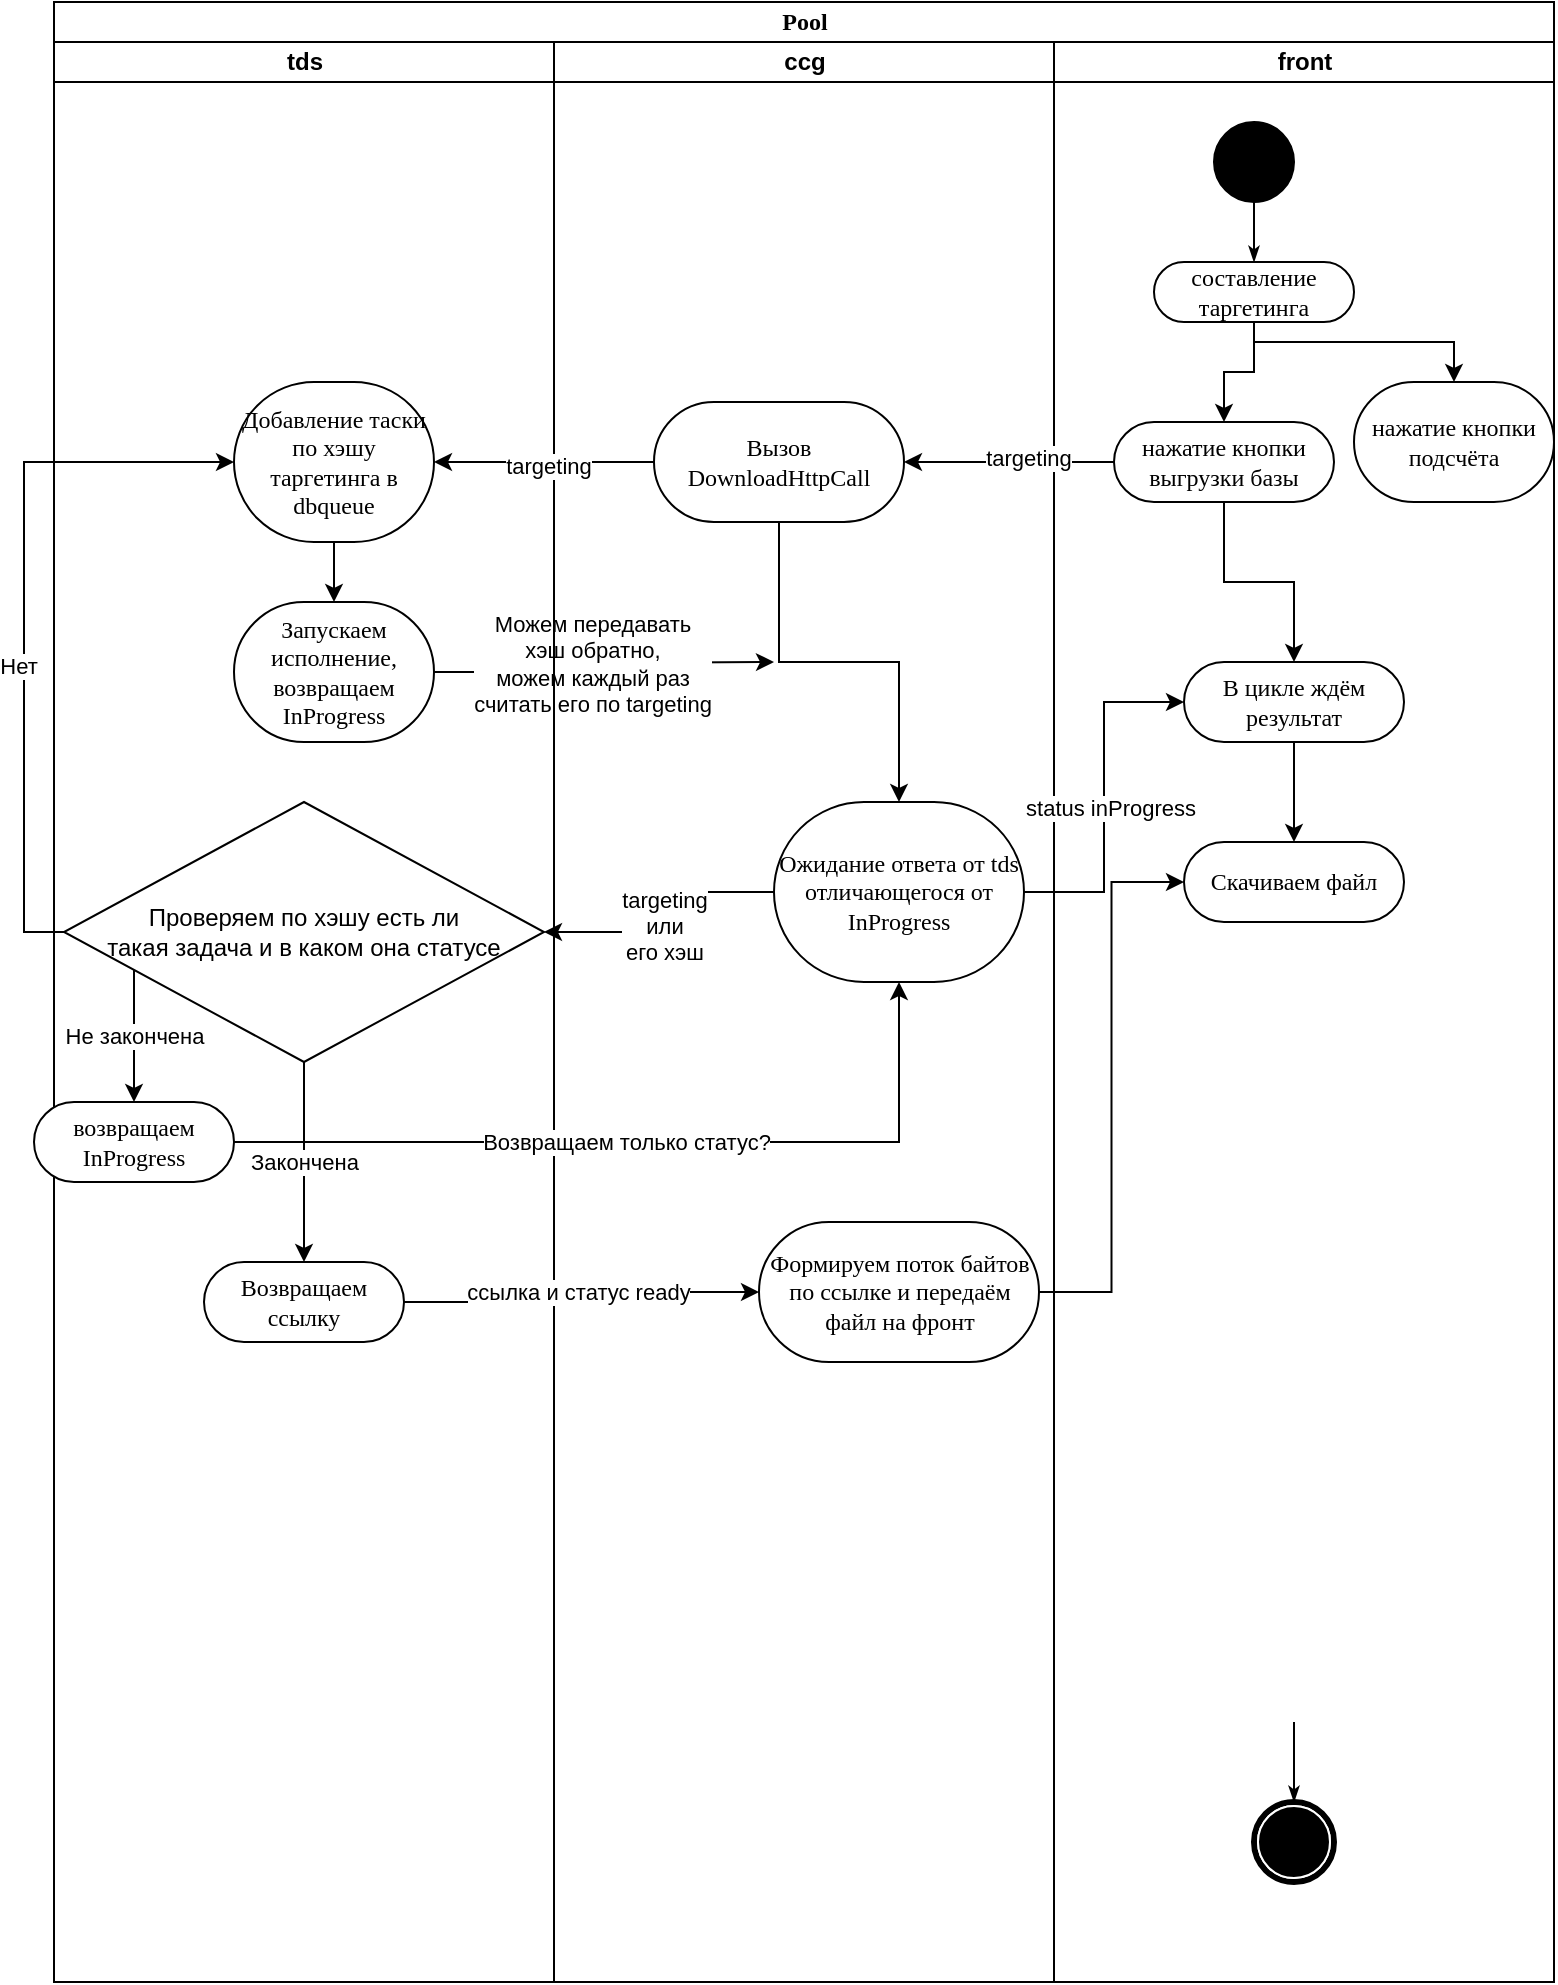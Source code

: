 <mxfile version="21.6.1" type="github">
  <diagram name="Page-1" id="0783ab3e-0a74-02c8-0abd-f7b4e66b4bec">
    <mxGraphModel dx="954" dy="648" grid="1" gridSize="10" guides="1" tooltips="1" connect="1" arrows="1" fold="1" page="1" pageScale="1" pageWidth="850" pageHeight="1100" background="none" math="0" shadow="0">
      <root>
        <mxCell id="0" />
        <mxCell id="1" parent="0" />
        <mxCell id="1c1d494c118603dd-1" value="Pool" style="swimlane;html=1;childLayout=stackLayout;startSize=20;rounded=0;shadow=0;comic=0;labelBackgroundColor=none;strokeWidth=1;fontFamily=Verdana;fontSize=12;align=center;" parent="1" vertex="1">
          <mxGeometry x="40" y="20" width="750" height="990" as="geometry" />
        </mxCell>
        <mxCell id="1c1d494c118603dd-2" value="tds" style="swimlane;html=1;startSize=20;" parent="1c1d494c118603dd-1" vertex="1">
          <mxGeometry y="20" width="250" height="970" as="geometry" />
        </mxCell>
        <mxCell id="6uSrrES1s6cpqb1a070g-57" style="edgeStyle=orthogonalEdgeStyle;rounded=0;orthogonalLoop=1;jettySize=auto;html=1;" edge="1" parent="1c1d494c118603dd-2" source="1c1d494c118603dd-6" target="1c1d494c118603dd-7">
          <mxGeometry relative="1" as="geometry" />
        </mxCell>
        <mxCell id="1c1d494c118603dd-6" value="Добавление таски по хэшу таргетинга в dbqueue" style="rounded=1;whiteSpace=wrap;html=1;shadow=0;comic=0;labelBackgroundColor=none;strokeWidth=1;fontFamily=Verdana;fontSize=12;align=center;arcSize=50;" parent="1c1d494c118603dd-2" vertex="1">
          <mxGeometry x="90" y="170" width="100" height="80" as="geometry" />
        </mxCell>
        <mxCell id="6uSrrES1s6cpqb1a070g-72" style="edgeStyle=orthogonalEdgeStyle;rounded=0;orthogonalLoop=1;jettySize=auto;html=1;exitX=1;exitY=0.5;exitDx=0;exitDy=0;" edge="1" parent="1c1d494c118603dd-2" source="1c1d494c118603dd-7">
          <mxGeometry relative="1" as="geometry">
            <mxPoint x="360" y="310" as="targetPoint" />
          </mxGeometry>
        </mxCell>
        <mxCell id="6uSrrES1s6cpqb1a070g-73" value="Можем передавать &lt;br&gt;хэш обратно, &lt;br&gt;можем каждый раз &lt;br&gt;считать его по targeting" style="edgeLabel;html=1;align=center;verticalAlign=middle;resizable=0;points=[];" vertex="1" connectable="0" parent="6uSrrES1s6cpqb1a070g-72">
          <mxGeometry x="0.214" y="-1" relative="1" as="geometry">
            <mxPoint x="-23" y="-1" as="offset" />
          </mxGeometry>
        </mxCell>
        <mxCell id="1c1d494c118603dd-7" value="Запускаем исполнение,&lt;br&gt;возвращаем InProgress" style="rounded=1;whiteSpace=wrap;html=1;shadow=0;comic=0;labelBackgroundColor=none;strokeWidth=1;fontFamily=Verdana;fontSize=12;align=center;arcSize=50;" parent="1c1d494c118603dd-2" vertex="1">
          <mxGeometry x="90" y="280" width="100" height="70" as="geometry" />
        </mxCell>
        <mxCell id="6uSrrES1s6cpqb1a070g-63" style="edgeStyle=orthogonalEdgeStyle;rounded=0;orthogonalLoop=1;jettySize=auto;html=1;exitX=0;exitY=0.5;exitDx=0;exitDy=0;entryX=0;entryY=0.5;entryDx=0;entryDy=0;" edge="1" parent="1c1d494c118603dd-2" source="6uSrrES1s6cpqb1a070g-60" target="1c1d494c118603dd-6">
          <mxGeometry relative="1" as="geometry">
            <mxPoint x="15" y="440" as="sourcePoint" />
            <mxPoint x="-20" y="190" as="targetPoint" />
          </mxGeometry>
        </mxCell>
        <mxCell id="6uSrrES1s6cpqb1a070g-64" value="Нет" style="edgeLabel;html=1;align=center;verticalAlign=middle;resizable=0;points=[];" vertex="1" connectable="0" parent="6uSrrES1s6cpqb1a070g-63">
          <mxGeometry x="-0.15" y="3" relative="1" as="geometry">
            <mxPoint as="offset" />
          </mxGeometry>
        </mxCell>
        <mxCell id="6uSrrES1s6cpqb1a070g-66" value="Не закончена" style="edgeStyle=orthogonalEdgeStyle;rounded=0;orthogonalLoop=1;jettySize=auto;html=1;entryX=0.5;entryY=0;entryDx=0;entryDy=0;" edge="1" parent="1c1d494c118603dd-2" source="6uSrrES1s6cpqb1a070g-60" target="6uSrrES1s6cpqb1a070g-65">
          <mxGeometry relative="1" as="geometry">
            <Array as="points">
              <mxPoint x="40" y="500" />
              <mxPoint x="40" y="500" />
            </Array>
          </mxGeometry>
        </mxCell>
        <mxCell id="6uSrrES1s6cpqb1a070g-70" value="Закончена" style="edgeStyle=orthogonalEdgeStyle;rounded=0;orthogonalLoop=1;jettySize=auto;html=1;entryX=0.5;entryY=0;entryDx=0;entryDy=0;" edge="1" parent="1c1d494c118603dd-2" source="6uSrrES1s6cpqb1a070g-60" target="6uSrrES1s6cpqb1a070g-69">
          <mxGeometry relative="1" as="geometry" />
        </mxCell>
        <mxCell id="6uSrrES1s6cpqb1a070g-60" value="Проверяем по хэшу есть ли &lt;br&gt;такая задача и в каком она статусе" style="rhombus;whiteSpace=wrap;html=1;" vertex="1" parent="1c1d494c118603dd-2">
          <mxGeometry x="5" y="380" width="240" height="130" as="geometry" />
        </mxCell>
        <mxCell id="6uSrrES1s6cpqb1a070g-65" value="возвращаем InProgress" style="rounded=1;whiteSpace=wrap;html=1;shadow=0;comic=0;labelBackgroundColor=none;strokeWidth=1;fontFamily=Verdana;fontSize=12;align=center;arcSize=50;" vertex="1" parent="1c1d494c118603dd-2">
          <mxGeometry x="-10" y="530" width="100" height="40" as="geometry" />
        </mxCell>
        <mxCell id="6uSrrES1s6cpqb1a070g-69" value="Возвращаем ссылку" style="rounded=1;whiteSpace=wrap;html=1;shadow=0;comic=0;labelBackgroundColor=none;strokeWidth=1;fontFamily=Verdana;fontSize=12;align=center;arcSize=50;" vertex="1" parent="1c1d494c118603dd-2">
          <mxGeometry x="75" y="610" width="100" height="40" as="geometry" />
        </mxCell>
        <mxCell id="1c1d494c118603dd-3" value="ccg" style="swimlane;html=1;startSize=20;" parent="1c1d494c118603dd-1" vertex="1">
          <mxGeometry x="250" y="20" width="250" height="970" as="geometry" />
        </mxCell>
        <mxCell id="6uSrrES1s6cpqb1a070g-55" style="edgeStyle=orthogonalEdgeStyle;rounded=0;orthogonalLoop=1;jettySize=auto;html=1;" edge="1" parent="1c1d494c118603dd-3" source="6uSrrES1s6cpqb1a070g-36" target="6uSrrES1s6cpqb1a070g-54">
          <mxGeometry relative="1" as="geometry" />
        </mxCell>
        <mxCell id="6uSrrES1s6cpqb1a070g-36" value="Вызов DownloadHttpCall" style="rounded=1;whiteSpace=wrap;html=1;shadow=0;comic=0;labelBackgroundColor=none;strokeWidth=1;fontFamily=Verdana;fontSize=12;align=center;arcSize=50;" vertex="1" parent="1c1d494c118603dd-3">
          <mxGeometry x="50" y="180" width="125" height="60" as="geometry" />
        </mxCell>
        <mxCell id="6uSrrES1s6cpqb1a070g-54" value="Ожидание ответа от tds отличающегося от InProgress" style="rounded=1;whiteSpace=wrap;html=1;shadow=0;comic=0;labelBackgroundColor=none;strokeWidth=1;fontFamily=Verdana;fontSize=12;align=center;arcSize=50;" vertex="1" parent="1c1d494c118603dd-3">
          <mxGeometry x="110" y="380" width="125" height="90" as="geometry" />
        </mxCell>
        <mxCell id="6uSrrES1s6cpqb1a070g-79" value="Формируем поток байтов по ссылке и передаём файл на фронт" style="rounded=1;whiteSpace=wrap;html=1;shadow=0;comic=0;labelBackgroundColor=none;strokeWidth=1;fontFamily=Verdana;fontSize=12;align=center;arcSize=50;" vertex="1" parent="1c1d494c118603dd-3">
          <mxGeometry x="102.5" y="590" width="140" height="70" as="geometry" />
        </mxCell>
        <mxCell id="1c1d494c118603dd-4" value="front" style="swimlane;html=1;startSize=20;" parent="1c1d494c118603dd-1" vertex="1">
          <mxGeometry x="500" y="20" width="250" height="970" as="geometry" />
        </mxCell>
        <mxCell id="1c1d494c118603dd-27" style="edgeStyle=orthogonalEdgeStyle;rounded=0;html=1;labelBackgroundColor=none;startArrow=none;startFill=0;startSize=5;endArrow=classicThin;endFill=1;endSize=5;jettySize=auto;orthogonalLoop=1;strokeWidth=1;fontFamily=Verdana;fontSize=12" parent="1c1d494c118603dd-4" source="60571a20871a0731-4" target="60571a20871a0731-8" edge="1">
          <mxGeometry relative="1" as="geometry" />
        </mxCell>
        <mxCell id="60571a20871a0731-4" value="" style="ellipse;whiteSpace=wrap;html=1;rounded=0;shadow=0;comic=0;labelBackgroundColor=none;strokeWidth=1;fillColor=#000000;fontFamily=Verdana;fontSize=12;align=center;" parent="1c1d494c118603dd-4" vertex="1">
          <mxGeometry x="80" y="40" width="40" height="40" as="geometry" />
        </mxCell>
        <mxCell id="6uSrrES1s6cpqb1a070g-6" style="edgeStyle=orthogonalEdgeStyle;rounded=0;orthogonalLoop=1;jettySize=auto;html=1;entryX=0.5;entryY=0;entryDx=0;entryDy=0;" edge="1" parent="1c1d494c118603dd-4" source="60571a20871a0731-8" target="6uSrrES1s6cpqb1a070g-4">
          <mxGeometry relative="1" as="geometry">
            <Array as="points">
              <mxPoint x="100" y="150" />
              <mxPoint x="200" y="150" />
            </Array>
          </mxGeometry>
        </mxCell>
        <mxCell id="6uSrrES1s6cpqb1a070g-33" style="edgeStyle=orthogonalEdgeStyle;rounded=0;orthogonalLoop=1;jettySize=auto;html=1;" edge="1" parent="1c1d494c118603dd-4" source="60571a20871a0731-8" target="6uSrrES1s6cpqb1a070g-32">
          <mxGeometry relative="1" as="geometry" />
        </mxCell>
        <mxCell id="60571a20871a0731-8" value="составление таргетинга" style="rounded=1;whiteSpace=wrap;html=1;shadow=0;comic=0;labelBackgroundColor=none;strokeWidth=1;fontFamily=Verdana;fontSize=12;align=center;arcSize=50;" parent="1c1d494c118603dd-4" vertex="1">
          <mxGeometry x="50" y="110" width="100" height="30" as="geometry" />
        </mxCell>
        <mxCell id="1c1d494c118603dd-45" style="edgeStyle=none;rounded=0;html=1;labelBackgroundColor=none;startArrow=none;startFill=0;startSize=5;endArrow=classicThin;endFill=1;endSize=5;jettySize=auto;orthogonalLoop=1;strokeWidth=1;fontFamily=Verdana;fontSize=12" parent="1c1d494c118603dd-4" target="60571a20871a0731-5" edge="1">
          <mxGeometry relative="1" as="geometry">
            <mxPoint x="120" y="840" as="sourcePoint" />
          </mxGeometry>
        </mxCell>
        <mxCell id="60571a20871a0731-5" value="" style="shape=mxgraph.bpmn.shape;html=1;verticalLabelPosition=bottom;labelBackgroundColor=#ffffff;verticalAlign=top;perimeter=ellipsePerimeter;outline=end;symbol=terminate;rounded=0;shadow=0;comic=0;strokeWidth=1;fontFamily=Verdana;fontSize=12;align=center;" parent="1c1d494c118603dd-4" vertex="1">
          <mxGeometry x="100" y="880" width="40" height="40" as="geometry" />
        </mxCell>
        <mxCell id="6uSrrES1s6cpqb1a070g-4" value="нажатие кнопки подсчёта" style="rounded=1;whiteSpace=wrap;html=1;shadow=0;comic=0;labelBackgroundColor=none;strokeWidth=1;fontFamily=Verdana;fontSize=12;align=center;arcSize=50;" vertex="1" parent="1c1d494c118603dd-4">
          <mxGeometry x="150" y="170" width="100" height="60" as="geometry" />
        </mxCell>
        <mxCell id="6uSrrES1s6cpqb1a070g-78" style="edgeStyle=orthogonalEdgeStyle;rounded=0;orthogonalLoop=1;jettySize=auto;html=1;" edge="1" parent="1c1d494c118603dd-4" source="6uSrrES1s6cpqb1a070g-32" target="6uSrrES1s6cpqb1a070g-77">
          <mxGeometry relative="1" as="geometry" />
        </mxCell>
        <mxCell id="6uSrrES1s6cpqb1a070g-32" value="нажатие кнопки выгрузки базы" style="rounded=1;whiteSpace=wrap;html=1;shadow=0;comic=0;labelBackgroundColor=none;strokeWidth=1;fontFamily=Verdana;fontSize=12;align=center;arcSize=50;" vertex="1" parent="1c1d494c118603dd-4">
          <mxGeometry x="30" y="190" width="110" height="40" as="geometry" />
        </mxCell>
        <mxCell id="6uSrrES1s6cpqb1a070g-84" style="edgeStyle=orthogonalEdgeStyle;rounded=0;orthogonalLoop=1;jettySize=auto;html=1;" edge="1" parent="1c1d494c118603dd-4" source="6uSrrES1s6cpqb1a070g-77" target="6uSrrES1s6cpqb1a070g-83">
          <mxGeometry relative="1" as="geometry" />
        </mxCell>
        <mxCell id="6uSrrES1s6cpqb1a070g-77" value="В цикле ждём результат" style="rounded=1;whiteSpace=wrap;html=1;shadow=0;comic=0;labelBackgroundColor=none;strokeWidth=1;fontFamily=Verdana;fontSize=12;align=center;arcSize=50;" vertex="1" parent="1c1d494c118603dd-4">
          <mxGeometry x="65" y="310" width="110" height="40" as="geometry" />
        </mxCell>
        <mxCell id="6uSrrES1s6cpqb1a070g-83" value="Скачиваем файл" style="rounded=1;whiteSpace=wrap;html=1;shadow=0;comic=0;labelBackgroundColor=none;strokeWidth=1;fontFamily=Verdana;fontSize=12;align=center;arcSize=50;" vertex="1" parent="1c1d494c118603dd-4">
          <mxGeometry x="65" y="400" width="110" height="40" as="geometry" />
        </mxCell>
        <UserObject label="" tooltip="targeting" id="6uSrrES1s6cpqb1a070g-34">
          <mxCell style="edgeStyle=orthogonalEdgeStyle;rounded=0;orthogonalLoop=1;jettySize=auto;html=1;exitX=0;exitY=0.5;exitDx=0;exitDy=0;entryX=1;entryY=0.5;entryDx=0;entryDy=0;" edge="1" parent="1c1d494c118603dd-1" source="6uSrrES1s6cpqb1a070g-32" target="6uSrrES1s6cpqb1a070g-36">
            <mxGeometry relative="1" as="geometry">
              <mxPoint x="430" y="230" as="targetPoint" />
            </mxGeometry>
          </mxCell>
        </UserObject>
        <mxCell id="6uSrrES1s6cpqb1a070g-35" value="targeting" style="edgeLabel;html=1;align=center;verticalAlign=middle;resizable=0;points=[];" vertex="1" connectable="0" parent="6uSrrES1s6cpqb1a070g-34">
          <mxGeometry x="-0.174" y="-2" relative="1" as="geometry">
            <mxPoint as="offset" />
          </mxGeometry>
        </mxCell>
        <mxCell id="6uSrrES1s6cpqb1a070g-56" style="edgeStyle=orthogonalEdgeStyle;rounded=0;orthogonalLoop=1;jettySize=auto;html=1;" edge="1" parent="1c1d494c118603dd-1" source="6uSrrES1s6cpqb1a070g-36" target="1c1d494c118603dd-6">
          <mxGeometry relative="1" as="geometry" />
        </mxCell>
        <mxCell id="6uSrrES1s6cpqb1a070g-75" value="targeting" style="edgeLabel;html=1;align=center;verticalAlign=middle;resizable=0;points=[];" vertex="1" connectable="0" parent="6uSrrES1s6cpqb1a070g-56">
          <mxGeometry x="-0.036" y="2" relative="1" as="geometry">
            <mxPoint as="offset" />
          </mxGeometry>
        </mxCell>
        <mxCell id="6uSrrES1s6cpqb1a070g-61" style="edgeStyle=orthogonalEdgeStyle;rounded=0;orthogonalLoop=1;jettySize=auto;html=1;" edge="1" parent="1c1d494c118603dd-1" source="6uSrrES1s6cpqb1a070g-54" target="6uSrrES1s6cpqb1a070g-60">
          <mxGeometry relative="1" as="geometry" />
        </mxCell>
        <mxCell id="6uSrrES1s6cpqb1a070g-74" value="targeting&lt;br&gt;или&lt;br&gt;его хэш" style="edgeLabel;html=1;align=center;verticalAlign=middle;resizable=0;points=[];" vertex="1" connectable="0" parent="6uSrrES1s6cpqb1a070g-61">
          <mxGeometry x="0.107" y="2" relative="1" as="geometry">
            <mxPoint as="offset" />
          </mxGeometry>
        </mxCell>
        <mxCell id="6uSrrES1s6cpqb1a070g-68" style="edgeStyle=orthogonalEdgeStyle;rounded=0;orthogonalLoop=1;jettySize=auto;html=1;" edge="1" parent="1c1d494c118603dd-1" source="6uSrrES1s6cpqb1a070g-65" target="6uSrrES1s6cpqb1a070g-54">
          <mxGeometry relative="1" as="geometry" />
        </mxCell>
        <mxCell id="6uSrrES1s6cpqb1a070g-76" value="Возвращаем только статус?" style="edgeLabel;html=1;align=center;verticalAlign=middle;resizable=0;points=[];" vertex="1" connectable="0" parent="6uSrrES1s6cpqb1a070g-68">
          <mxGeometry x="-0.05" relative="1" as="geometry">
            <mxPoint as="offset" />
          </mxGeometry>
        </mxCell>
        <mxCell id="6uSrrES1s6cpqb1a070g-80" style="edgeStyle=orthogonalEdgeStyle;rounded=0;orthogonalLoop=1;jettySize=auto;html=1;entryX=0;entryY=0.5;entryDx=0;entryDy=0;" edge="1" parent="1c1d494c118603dd-1" source="6uSrrES1s6cpqb1a070g-69" target="6uSrrES1s6cpqb1a070g-79">
          <mxGeometry relative="1" as="geometry" />
        </mxCell>
        <mxCell id="6uSrrES1s6cpqb1a070g-81" value="ссылка и статус ready" style="edgeLabel;html=1;align=center;verticalAlign=middle;resizable=0;points=[];" vertex="1" connectable="0" parent="6uSrrES1s6cpqb1a070g-80">
          <mxGeometry x="-0.229" y="3" relative="1" as="geometry">
            <mxPoint x="16" y="-2" as="offset" />
          </mxGeometry>
        </mxCell>
        <mxCell id="6uSrrES1s6cpqb1a070g-82" style="edgeStyle=orthogonalEdgeStyle;rounded=0;orthogonalLoop=1;jettySize=auto;html=1;entryX=0;entryY=0.5;entryDx=0;entryDy=0;" edge="1" parent="1c1d494c118603dd-1" source="6uSrrES1s6cpqb1a070g-54" target="6uSrrES1s6cpqb1a070g-77">
          <mxGeometry relative="1" as="geometry" />
        </mxCell>
        <mxCell id="6uSrrES1s6cpqb1a070g-85" value="status inProgress" style="edgeLabel;html=1;align=center;verticalAlign=middle;resizable=0;points=[];" vertex="1" connectable="0" parent="6uSrrES1s6cpqb1a070g-82">
          <mxGeometry x="-0.063" y="-3" relative="1" as="geometry">
            <mxPoint as="offset" />
          </mxGeometry>
        </mxCell>
        <mxCell id="6uSrrES1s6cpqb1a070g-86" style="edgeStyle=orthogonalEdgeStyle;rounded=0;orthogonalLoop=1;jettySize=auto;html=1;entryX=0;entryY=0.5;entryDx=0;entryDy=0;" edge="1" parent="1c1d494c118603dd-1" source="6uSrrES1s6cpqb1a070g-79" target="6uSrrES1s6cpqb1a070g-83">
          <mxGeometry relative="1" as="geometry" />
        </mxCell>
      </root>
    </mxGraphModel>
  </diagram>
</mxfile>
